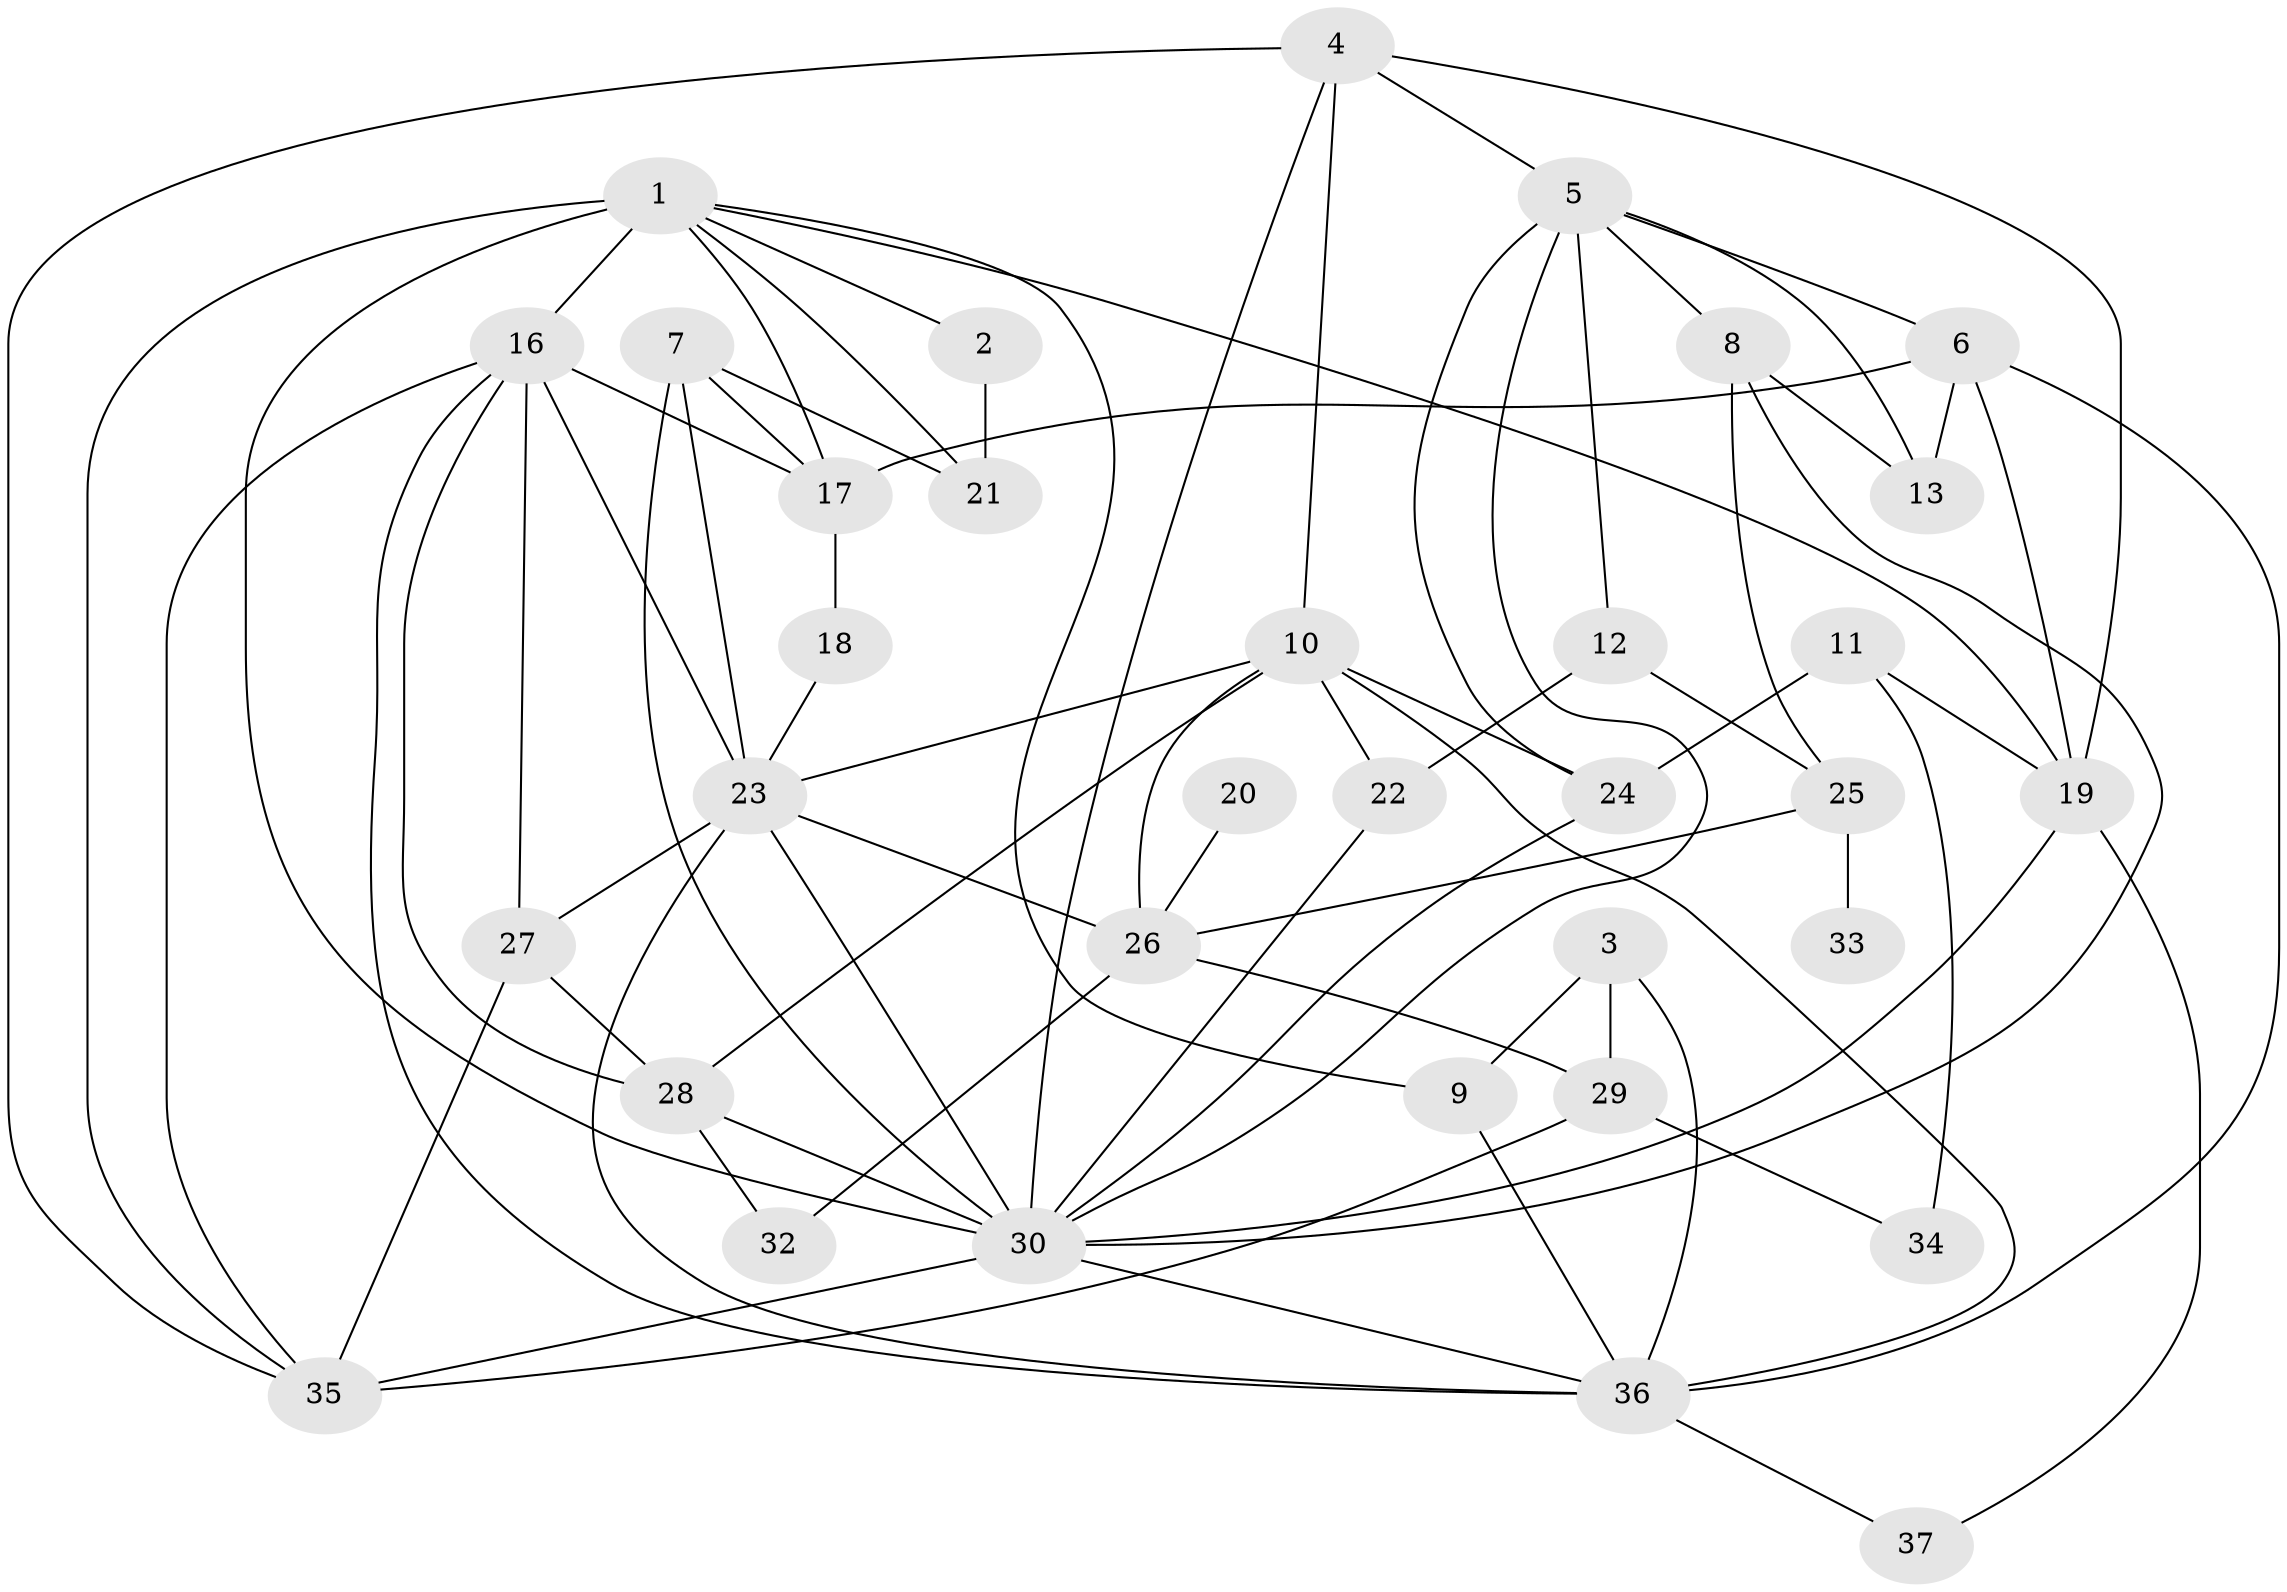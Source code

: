 // original degree distribution, {5: 0.10810810810810811, 4: 0.14864864864864866, 2: 0.21621621621621623, 3: 0.33783783783783783, 1: 0.06756756756756757, 6: 0.04054054054054054, 7: 0.02702702702702703, 8: 0.013513513513513514, 0: 0.04054054054054054}
// Generated by graph-tools (version 1.1) at 2025/35/03/04/25 23:35:43]
// undirected, 34 vertices, 76 edges
graph export_dot {
  node [color=gray90,style=filled];
  1;
  2;
  3;
  4;
  5;
  6;
  7;
  8;
  9;
  10;
  11;
  12;
  13;
  16;
  17;
  18;
  19;
  20;
  21;
  22;
  23;
  24;
  25;
  26;
  27;
  28;
  29;
  30;
  32;
  33;
  34;
  35;
  36;
  37;
  1 -- 2 [weight=1.0];
  1 -- 9 [weight=1.0];
  1 -- 16 [weight=3.0];
  1 -- 17 [weight=1.0];
  1 -- 19 [weight=1.0];
  1 -- 21 [weight=1.0];
  1 -- 30 [weight=1.0];
  1 -- 35 [weight=1.0];
  2 -- 21 [weight=1.0];
  3 -- 9 [weight=1.0];
  3 -- 29 [weight=1.0];
  3 -- 36 [weight=1.0];
  4 -- 5 [weight=1.0];
  4 -- 10 [weight=1.0];
  4 -- 19 [weight=1.0];
  4 -- 30 [weight=1.0];
  4 -- 35 [weight=1.0];
  5 -- 6 [weight=1.0];
  5 -- 8 [weight=1.0];
  5 -- 12 [weight=1.0];
  5 -- 13 [weight=1.0];
  5 -- 24 [weight=1.0];
  5 -- 30 [weight=1.0];
  6 -- 13 [weight=1.0];
  6 -- 17 [weight=1.0];
  6 -- 19 [weight=1.0];
  6 -- 36 [weight=1.0];
  7 -- 17 [weight=1.0];
  7 -- 21 [weight=1.0];
  7 -- 23 [weight=1.0];
  7 -- 30 [weight=1.0];
  8 -- 13 [weight=1.0];
  8 -- 25 [weight=1.0];
  8 -- 30 [weight=1.0];
  9 -- 36 [weight=1.0];
  10 -- 22 [weight=1.0];
  10 -- 23 [weight=1.0];
  10 -- 24 [weight=1.0];
  10 -- 26 [weight=1.0];
  10 -- 28 [weight=1.0];
  10 -- 36 [weight=1.0];
  11 -- 19 [weight=1.0];
  11 -- 24 [weight=1.0];
  11 -- 34 [weight=2.0];
  12 -- 22 [weight=1.0];
  12 -- 25 [weight=1.0];
  16 -- 17 [weight=1.0];
  16 -- 23 [weight=1.0];
  16 -- 27 [weight=1.0];
  16 -- 28 [weight=1.0];
  16 -- 35 [weight=1.0];
  16 -- 36 [weight=1.0];
  17 -- 18 [weight=1.0];
  18 -- 23 [weight=1.0];
  19 -- 30 [weight=1.0];
  19 -- 37 [weight=1.0];
  20 -- 26 [weight=1.0];
  22 -- 30 [weight=1.0];
  23 -- 26 [weight=1.0];
  23 -- 27 [weight=1.0];
  23 -- 30 [weight=1.0];
  23 -- 36 [weight=1.0];
  24 -- 30 [weight=1.0];
  25 -- 26 [weight=1.0];
  25 -- 33 [weight=1.0];
  26 -- 29 [weight=1.0];
  26 -- 32 [weight=1.0];
  27 -- 28 [weight=2.0];
  27 -- 35 [weight=1.0];
  28 -- 30 [weight=1.0];
  28 -- 32 [weight=1.0];
  29 -- 34 [weight=1.0];
  29 -- 35 [weight=1.0];
  30 -- 35 [weight=2.0];
  30 -- 36 [weight=1.0];
  36 -- 37 [weight=1.0];
}
